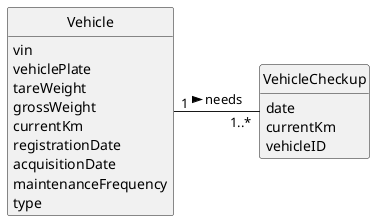 @startuml
skinparam monochrome true
skinparam packageStyle rectangle
skinparam shadowing false

'left to right direction

skinparam classAttributeIconSize 0

hide circle
hide methods


class VehicleCheckup {
    date
    currentKm
    vehicleID
}

class Vehicle{
vin
vehiclePlate
tareWeight
grossWeight
currentKm
registrationDate
acquisitionDate
maintenanceFrequency
type

}

Vehicle "1" - "1..*" VehicleCheckup : needs >
@enduml